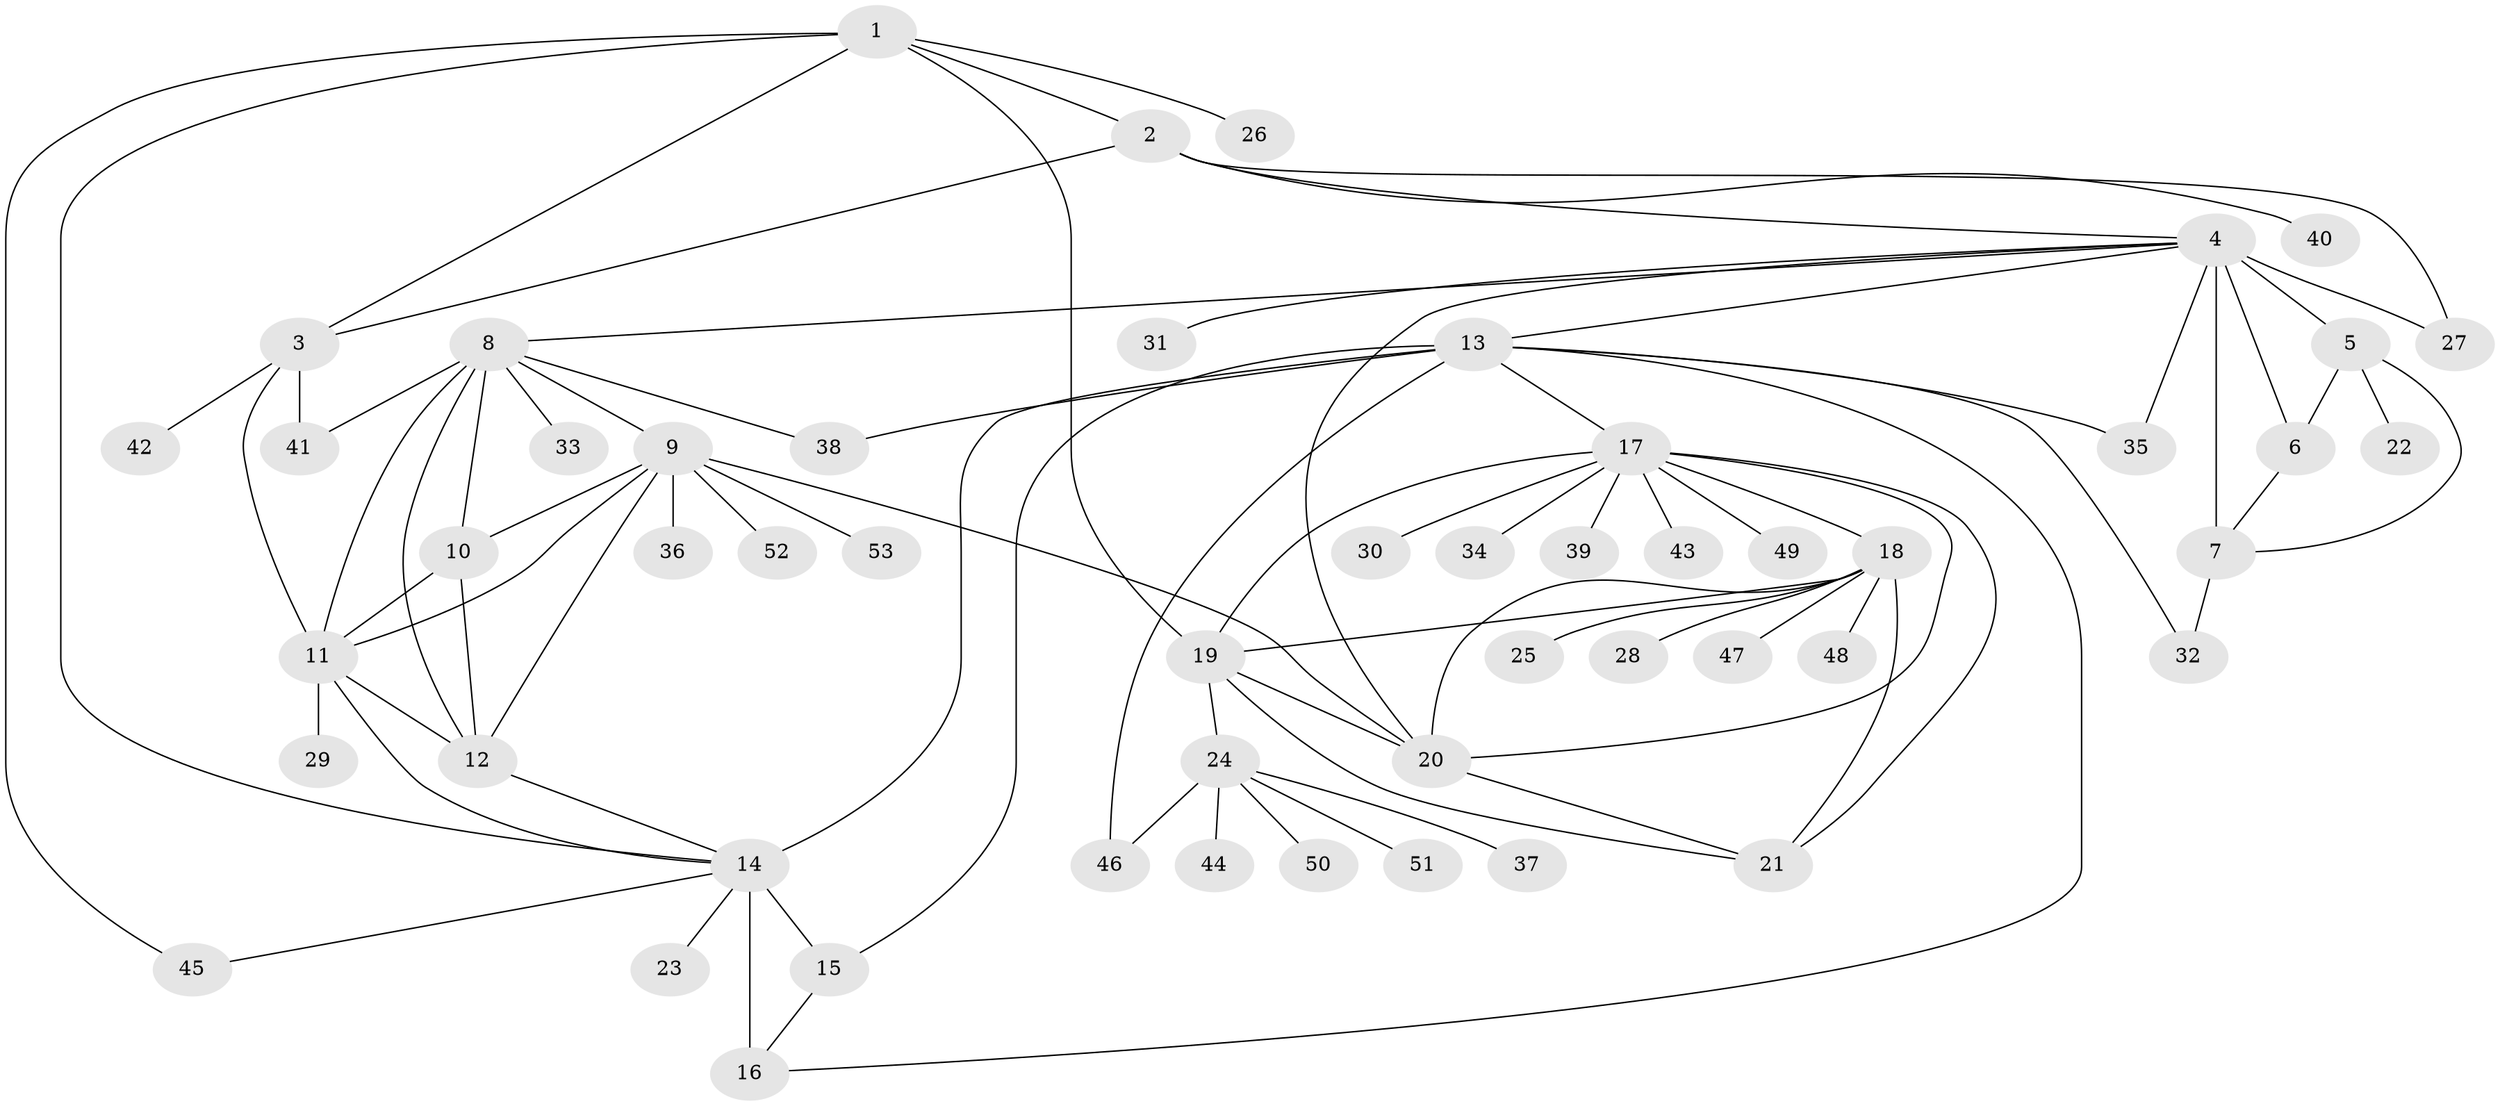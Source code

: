 // original degree distribution, {4: 0.009900990099009901, 7: 0.04950495049504951, 8: 0.04950495049504951, 5: 0.04950495049504951, 11: 0.019801980198019802, 12: 0.009900990099009901, 9: 0.0297029702970297, 6: 0.0297029702970297, 13: 0.009900990099009901, 1: 0.5544554455445545, 2: 0.16831683168316833, 3: 0.019801980198019802}
// Generated by graph-tools (version 1.1) at 2025/52/03/04/25 22:52:16]
// undirected, 53 vertices, 85 edges
graph export_dot {
  node [color=gray90,style=filled];
  1;
  2;
  3;
  4;
  5;
  6;
  7;
  8;
  9;
  10;
  11;
  12;
  13;
  14;
  15;
  16;
  17;
  18;
  19;
  20;
  21;
  22;
  23;
  24;
  25;
  26;
  27;
  28;
  29;
  30;
  31;
  32;
  33;
  34;
  35;
  36;
  37;
  38;
  39;
  40;
  41;
  42;
  43;
  44;
  45;
  46;
  47;
  48;
  49;
  50;
  51;
  52;
  53;
  1 -- 2 [weight=3.0];
  1 -- 3 [weight=3.0];
  1 -- 14 [weight=1.0];
  1 -- 19 [weight=1.0];
  1 -- 26 [weight=1.0];
  1 -- 45 [weight=1.0];
  2 -- 3 [weight=1.0];
  2 -- 4 [weight=1.0];
  2 -- 27 [weight=1.0];
  2 -- 40 [weight=1.0];
  3 -- 11 [weight=1.0];
  3 -- 41 [weight=4.0];
  3 -- 42 [weight=1.0];
  4 -- 5 [weight=2.0];
  4 -- 6 [weight=2.0];
  4 -- 7 [weight=8.0];
  4 -- 8 [weight=1.0];
  4 -- 13 [weight=2.0];
  4 -- 20 [weight=1.0];
  4 -- 27 [weight=1.0];
  4 -- 31 [weight=1.0];
  4 -- 35 [weight=1.0];
  5 -- 6 [weight=1.0];
  5 -- 7 [weight=1.0];
  5 -- 22 [weight=3.0];
  6 -- 7 [weight=1.0];
  7 -- 32 [weight=1.0];
  8 -- 9 [weight=1.0];
  8 -- 10 [weight=4.0];
  8 -- 11 [weight=1.0];
  8 -- 12 [weight=1.0];
  8 -- 33 [weight=1.0];
  8 -- 38 [weight=2.0];
  8 -- 41 [weight=1.0];
  9 -- 10 [weight=1.0];
  9 -- 11 [weight=1.0];
  9 -- 12 [weight=1.0];
  9 -- 20 [weight=1.0];
  9 -- 36 [weight=1.0];
  9 -- 52 [weight=1.0];
  9 -- 53 [weight=1.0];
  10 -- 11 [weight=1.0];
  10 -- 12 [weight=1.0];
  11 -- 12 [weight=1.0];
  11 -- 14 [weight=1.0];
  11 -- 29 [weight=2.0];
  12 -- 14 [weight=1.0];
  13 -- 14 [weight=2.0];
  13 -- 15 [weight=1.0];
  13 -- 16 [weight=1.0];
  13 -- 17 [weight=1.0];
  13 -- 32 [weight=1.0];
  13 -- 35 [weight=1.0];
  13 -- 38 [weight=2.0];
  13 -- 46 [weight=1.0];
  14 -- 15 [weight=2.0];
  14 -- 16 [weight=3.0];
  14 -- 23 [weight=1.0];
  14 -- 45 [weight=1.0];
  15 -- 16 [weight=1.0];
  17 -- 18 [weight=1.0];
  17 -- 19 [weight=1.0];
  17 -- 20 [weight=1.0];
  17 -- 21 [weight=1.0];
  17 -- 30 [weight=1.0];
  17 -- 34 [weight=1.0];
  17 -- 39 [weight=1.0];
  17 -- 43 [weight=1.0];
  17 -- 49 [weight=1.0];
  18 -- 19 [weight=1.0];
  18 -- 20 [weight=1.0];
  18 -- 21 [weight=1.0];
  18 -- 25 [weight=1.0];
  18 -- 28 [weight=1.0];
  18 -- 47 [weight=1.0];
  18 -- 48 [weight=1.0];
  19 -- 20 [weight=1.0];
  19 -- 21 [weight=1.0];
  19 -- 24 [weight=1.0];
  20 -- 21 [weight=1.0];
  24 -- 37 [weight=1.0];
  24 -- 44 [weight=1.0];
  24 -- 46 [weight=1.0];
  24 -- 50 [weight=1.0];
  24 -- 51 [weight=1.0];
}
